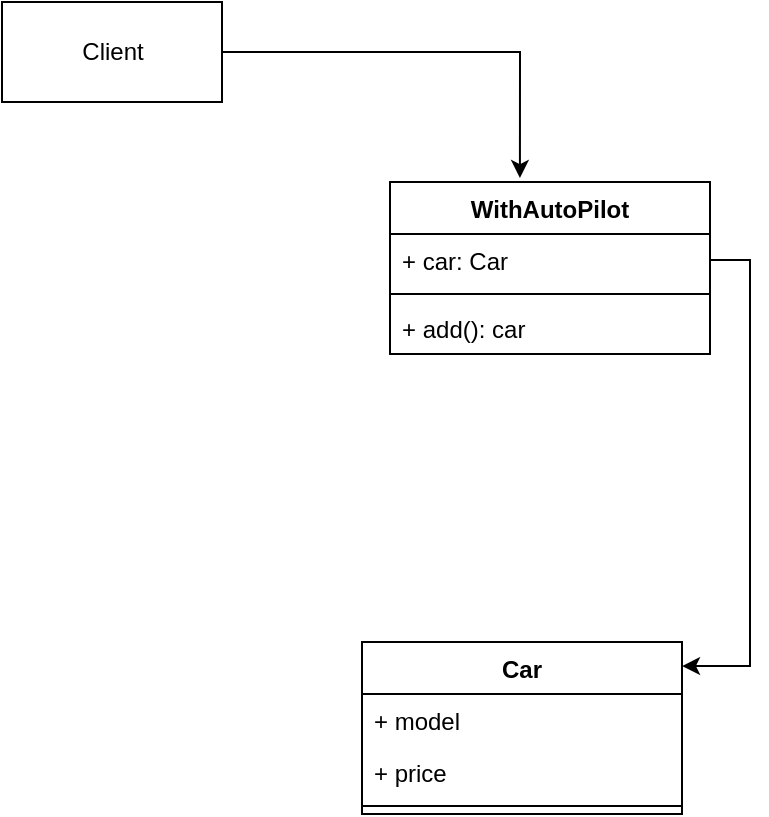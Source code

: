 <mxfile version="14.6.13" type="device"><diagram id="jiYQn-YNYr5kUyXCu-W8" name="Страница 1"><mxGraphModel dx="1086" dy="806" grid="1" gridSize="10" guides="1" tooltips="1" connect="1" arrows="1" fold="1" page="1" pageScale="1" pageWidth="827" pageHeight="1169" math="0" shadow="0"><root><mxCell id="0"/><mxCell id="1" parent="0"/><mxCell id="N9dm2WqnwNxKYbC-mS_J-1" value="Car" style="swimlane;fontStyle=1;align=center;verticalAlign=top;childLayout=stackLayout;horizontal=1;startSize=26;horizontalStack=0;resizeParent=1;resizeParentMax=0;resizeLast=0;collapsible=1;marginBottom=0;" vertex="1" parent="1"><mxGeometry x="320" y="490" width="160" height="86" as="geometry"/></mxCell><mxCell id="N9dm2WqnwNxKYbC-mS_J-2" value="+ model" style="text;strokeColor=none;fillColor=none;align=left;verticalAlign=top;spacingLeft=4;spacingRight=4;overflow=hidden;rotatable=0;points=[[0,0.5],[1,0.5]];portConstraint=eastwest;" vertex="1" parent="N9dm2WqnwNxKYbC-mS_J-1"><mxGeometry y="26" width="160" height="26" as="geometry"/></mxCell><mxCell id="N9dm2WqnwNxKYbC-mS_J-5" value="+ price" style="text;strokeColor=none;fillColor=none;align=left;verticalAlign=top;spacingLeft=4;spacingRight=4;overflow=hidden;rotatable=0;points=[[0,0.5],[1,0.5]];portConstraint=eastwest;" vertex="1" parent="N9dm2WqnwNxKYbC-mS_J-1"><mxGeometry y="52" width="160" height="26" as="geometry"/></mxCell><mxCell id="N9dm2WqnwNxKYbC-mS_J-3" value="" style="line;strokeWidth=1;fillColor=none;align=left;verticalAlign=middle;spacingTop=-1;spacingLeft=3;spacingRight=3;rotatable=0;labelPosition=right;points=[];portConstraint=eastwest;" vertex="1" parent="N9dm2WqnwNxKYbC-mS_J-1"><mxGeometry y="78" width="160" height="8" as="geometry"/></mxCell><mxCell id="N9dm2WqnwNxKYbC-mS_J-6" value="WithAutoPilot" style="swimlane;fontStyle=1;align=center;verticalAlign=top;childLayout=stackLayout;horizontal=1;startSize=26;horizontalStack=0;resizeParent=1;resizeParentMax=0;resizeLast=0;collapsible=1;marginBottom=0;" vertex="1" parent="1"><mxGeometry x="334" y="260" width="160" height="86" as="geometry"/></mxCell><mxCell id="N9dm2WqnwNxKYbC-mS_J-7" value="+ car: Car" style="text;strokeColor=none;fillColor=none;align=left;verticalAlign=top;spacingLeft=4;spacingRight=4;overflow=hidden;rotatable=0;points=[[0,0.5],[1,0.5]];portConstraint=eastwest;" vertex="1" parent="N9dm2WqnwNxKYbC-mS_J-6"><mxGeometry y="26" width="160" height="26" as="geometry"/></mxCell><mxCell id="N9dm2WqnwNxKYbC-mS_J-9" value="" style="line;strokeWidth=1;fillColor=none;align=left;verticalAlign=middle;spacingTop=-1;spacingLeft=3;spacingRight=3;rotatable=0;labelPosition=right;points=[];portConstraint=eastwest;" vertex="1" parent="N9dm2WqnwNxKYbC-mS_J-6"><mxGeometry y="52" width="160" height="8" as="geometry"/></mxCell><mxCell id="N9dm2WqnwNxKYbC-mS_J-8" value="+ add(): car" style="text;strokeColor=none;fillColor=none;align=left;verticalAlign=top;spacingLeft=4;spacingRight=4;overflow=hidden;rotatable=0;points=[[0,0.5],[1,0.5]];portConstraint=eastwest;" vertex="1" parent="N9dm2WqnwNxKYbC-mS_J-6"><mxGeometry y="60" width="160" height="26" as="geometry"/></mxCell><mxCell id="N9dm2WqnwNxKYbC-mS_J-11" style="edgeStyle=orthogonalEdgeStyle;rounded=0;orthogonalLoop=1;jettySize=auto;html=1;exitX=1;exitY=0.5;exitDx=0;exitDy=0;entryX=0.406;entryY=-0.023;entryDx=0;entryDy=0;entryPerimeter=0;" edge="1" parent="1" source="N9dm2WqnwNxKYbC-mS_J-10" target="N9dm2WqnwNxKYbC-mS_J-6"><mxGeometry relative="1" as="geometry"/></mxCell><mxCell id="N9dm2WqnwNxKYbC-mS_J-10" value="Client" style="html=1;" vertex="1" parent="1"><mxGeometry x="140" y="170" width="110" height="50" as="geometry"/></mxCell><mxCell id="N9dm2WqnwNxKYbC-mS_J-13" style="edgeStyle=orthogonalEdgeStyle;rounded=0;orthogonalLoop=1;jettySize=auto;html=1;exitX=1;exitY=0.5;exitDx=0;exitDy=0;entryX=1;entryY=0.14;entryDx=0;entryDy=0;entryPerimeter=0;" edge="1" parent="1" source="N9dm2WqnwNxKYbC-mS_J-7" target="N9dm2WqnwNxKYbC-mS_J-1"><mxGeometry relative="1" as="geometry"/></mxCell></root></mxGraphModel></diagram></mxfile>